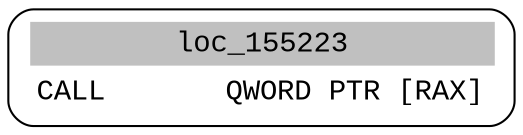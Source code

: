 digraph asm_graph {
1941 [
shape="Mrecord" fontname="Courier New"label =<<table border="0" cellborder="0" cellpadding="3"><tr><td align="center" colspan="2" bgcolor="grey">loc_155223</td></tr><tr><td align="left">CALL       QWORD PTR [RAX]</td></tr></table>> ];
}